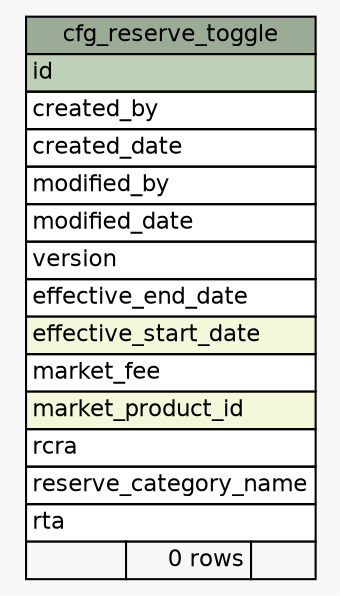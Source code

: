 // dot 2.36.0 on Mac OS X 10.12.5
// SchemaSpy rev 590
digraph "cfg_reserve_toggle" {
  graph [
    rankdir="RL"
    bgcolor="#f7f7f7"
    nodesep="0.18"
    ranksep="0.46"
    fontname="Helvetica"
    fontsize="11"
  ];
  node [
    fontname="Helvetica"
    fontsize="11"
    shape="plaintext"
  ];
  edge [
    arrowsize="0.8"
  ];
  "cfg_reserve_toggle" [
    label=<
    <TABLE BORDER="0" CELLBORDER="1" CELLSPACING="0" BGCOLOR="#ffffff">
      <TR><TD COLSPAN="3" BGCOLOR="#9bab96" ALIGN="CENTER">cfg_reserve_toggle</TD></TR>
      <TR><TD PORT="id" COLSPAN="3" BGCOLOR="#bed1b8" ALIGN="LEFT">id</TD></TR>
      <TR><TD PORT="created_by" COLSPAN="3" ALIGN="LEFT">created_by</TD></TR>
      <TR><TD PORT="created_date" COLSPAN="3" ALIGN="LEFT">created_date</TD></TR>
      <TR><TD PORT="modified_by" COLSPAN="3" ALIGN="LEFT">modified_by</TD></TR>
      <TR><TD PORT="modified_date" COLSPAN="3" ALIGN="LEFT">modified_date</TD></TR>
      <TR><TD PORT="version" COLSPAN="3" ALIGN="LEFT">version</TD></TR>
      <TR><TD PORT="effective_end_date" COLSPAN="3" ALIGN="LEFT">effective_end_date</TD></TR>
      <TR><TD PORT="effective_start_date" COLSPAN="3" BGCOLOR="#f4f7da" ALIGN="LEFT">effective_start_date</TD></TR>
      <TR><TD PORT="market_fee" COLSPAN="3" ALIGN="LEFT">market_fee</TD></TR>
      <TR><TD PORT="market_product_id" COLSPAN="3" BGCOLOR="#f4f7da" ALIGN="LEFT">market_product_id</TD></TR>
      <TR><TD PORT="rcra" COLSPAN="3" ALIGN="LEFT">rcra</TD></TR>
      <TR><TD PORT="reserve_category_name" COLSPAN="3" ALIGN="LEFT">reserve_category_name</TD></TR>
      <TR><TD PORT="rta" COLSPAN="3" ALIGN="LEFT">rta</TD></TR>
      <TR><TD ALIGN="LEFT" BGCOLOR="#f7f7f7">  </TD><TD ALIGN="RIGHT" BGCOLOR="#f7f7f7">0 rows</TD><TD ALIGN="RIGHT" BGCOLOR="#f7f7f7">  </TD></TR>
    </TABLE>>
    URL="tables/cfg_reserve_toggle.html"
    tooltip="cfg_reserve_toggle"
  ];
}
